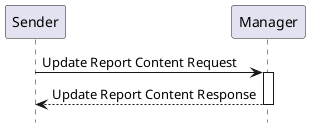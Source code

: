 @startuml

hide footbox

participant "Sender" as Sender
participant "Manager" as Manager

Sender->Manager: Update Report Content Request
activate Manager
Manager-->Sender: Update Report Content Response
deactivate Manager

@enduml